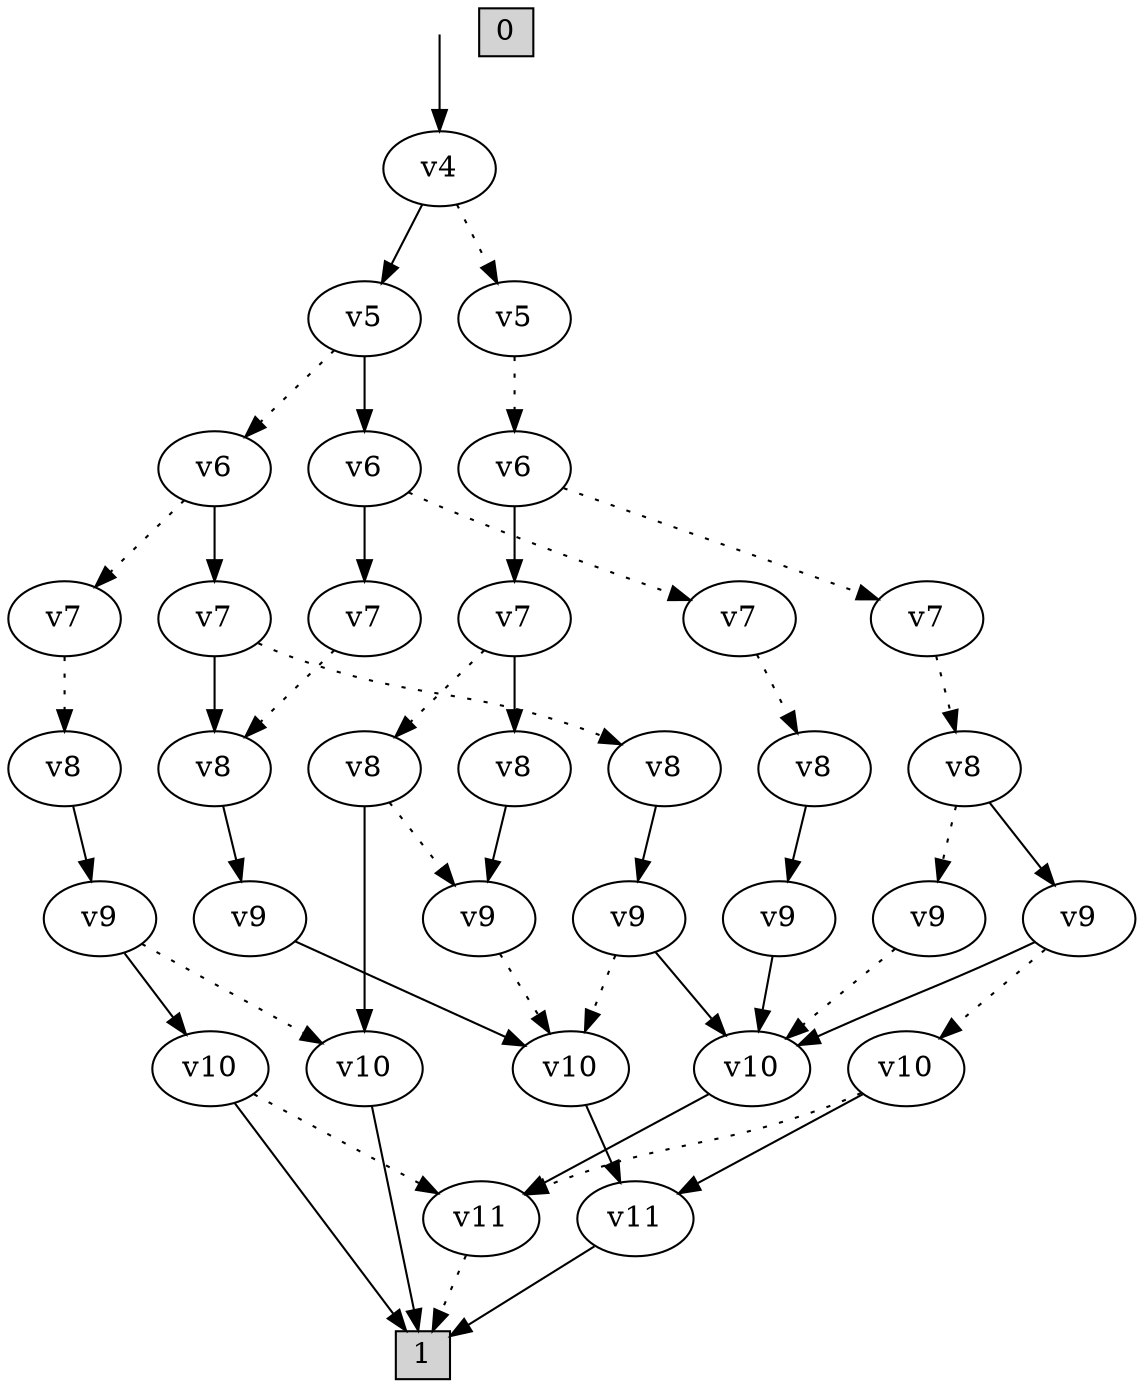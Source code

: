 digraph G {
 init__ [label="", style=invis, height=0, width=0];
 init__ -> 100;100[label="v4"];
100-> 49 [style=dotted];
100-> 97 [style=filled];
97[label="v5"];
97-> 79 [style=dotted];
97-> 94 [style=filled];
94[label="v6"];
94-> 88 [style=dotted];
94-> 91 [style=filled];
91[label="v7"];
91-> 73 [style=dotted];
73[label="v8"];
73-> 70 [style=filled];
70[label="v9"];
70-> 28 [style=filled];
28[label="v10"];
28-> 13 [style=filled];
13[label="v11"];
13-> 1 [style=filled];
88[label="v7"];
88-> 85 [style=dotted];
85[label="v8"];
85-> 82 [style=filled];
82[label="v9"];
82-> 7 [style=filled];
7[label="v10"];
7-> 4 [style=filled];
4[label="v11"];
4-> 1 [style=dotted];
79[label="v6"];
79-> 61 [style=dotted];
79-> 76 [style=filled];
76[label="v7"];
76-> 67 [style=dotted];
76-> 73 [style=filled];
67[label="v8"];
67-> 64 [style=filled];
64[label="v9"];
64-> 28 [style=dotted];
64-> 7 [style=filled];
61[label="v7"];
61-> 58 [style=dotted];
58[label="v8"];
58-> 55 [style=filled];
55[label="v9"];
55-> 34 [style=dotted];
55-> 52 [style=filled];
52[label="v10"];
52-> 4 [style=dotted];
52-> 1 [style=filled];
34[label="v10"];
34-> 1 [style=filled];
49[label="v5"];
49-> 46 [style=dotted];
46[label="v6"];
46-> 25 [style=dotted];
46-> 43 [style=filled];
43[label="v7"];
43-> 37 [style=dotted];
43-> 40 [style=filled];
40[label="v8"];
40-> 31 [style=filled];
31[label="v9"];
31-> 28 [style=dotted];
37[label="v8"];
37-> 31 [style=dotted];
37-> 34 [style=filled];
25[label="v7"];
25-> 22 [style=dotted];
22[label="v8"];
22-> 10 [style=dotted];
22-> 19 [style=filled];
19[label="v9"];
19-> 16 [style=dotted];
19-> 7 [style=filled];
16[label="v10"];
16-> 4 [style=dotted];
16-> 13 [style=filled];
10[label="v9"];
10-> 7 [style=dotted];
0 [shape=box, label="0", style=filled, shape=box, height=0.3, width=0.3];
1 [shape=box, label="1", style=filled, shape=box, height=0.3, width=0.3];

}